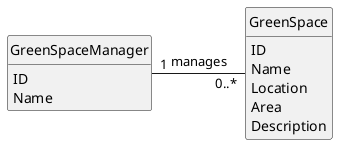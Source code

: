 @startuml
skinparam monochrome true
skinparam packageStyle rectangle
skinparam shadowing false
skinparam classAttributeIconSize 0

hide circle
hide methods

class GreenSpaceManager {
    ID
    Name
}

class GreenSpace {
    ID
    Name
    Location
    Area
    Description
}

GreenSpaceManager "1" - "0..*" GreenSpace : "manages"

@enduml